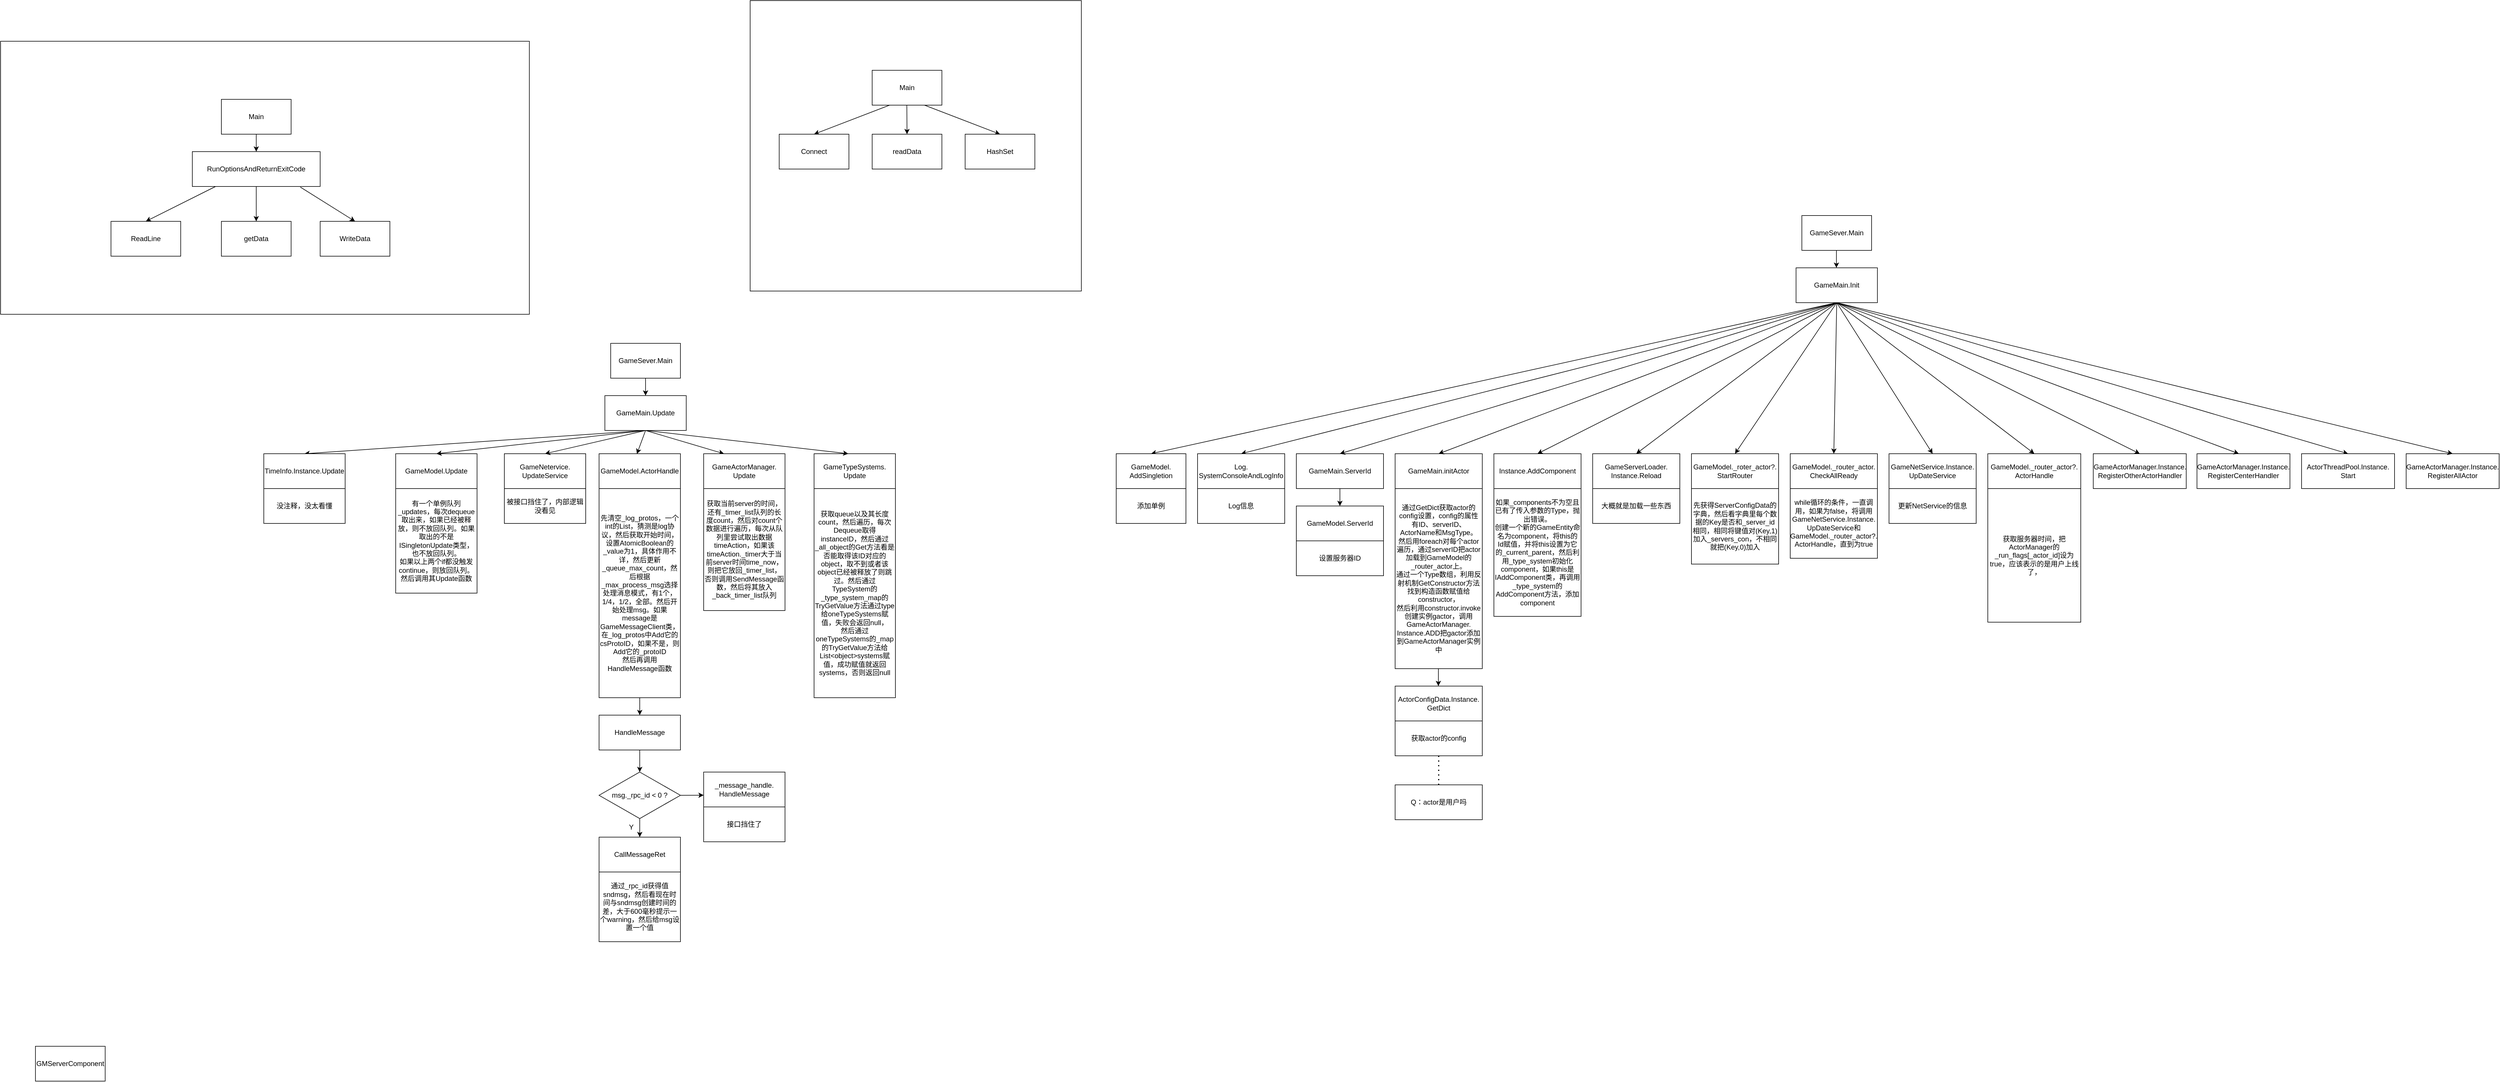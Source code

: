 <mxfile version="21.4.0" type="github">
  <diagram name="第 1 页" id="AkPrUvhRBGIo_sODVcCK">
    <mxGraphModel dx="2067" dy="1951" grid="1" gridSize="10" guides="1" tooltips="1" connect="1" arrows="1" fold="1" page="1" pageScale="1" pageWidth="827" pageHeight="1169" math="0" shadow="0">
      <root>
        <mxCell id="0" />
        <mxCell id="1" parent="0" />
        <mxCell id="agxNZYJJnrSQmRL50gCt-22" value="" style="rounded=0;whiteSpace=wrap;html=1;" parent="1" vertex="1">
          <mxGeometry x="1250" y="-90" width="570" height="500" as="geometry" />
        </mxCell>
        <mxCell id="agxNZYJJnrSQmRL50gCt-10" value="" style="rounded=0;whiteSpace=wrap;html=1;" parent="1" vertex="1">
          <mxGeometry x="-40" y="-20" width="910" height="470" as="geometry" />
        </mxCell>
        <mxCell id="agxNZYJJnrSQmRL50gCt-1" value="Main" style="rounded=0;whiteSpace=wrap;html=1;" parent="1" vertex="1">
          <mxGeometry x="340" y="80" width="120" height="60" as="geometry" />
        </mxCell>
        <mxCell id="agxNZYJJnrSQmRL50gCt-2" value="" style="endArrow=classic;html=1;rounded=0;exitX=0.5;exitY=1;exitDx=0;exitDy=0;" parent="1" source="agxNZYJJnrSQmRL50gCt-1" edge="1">
          <mxGeometry width="50" height="50" relative="1" as="geometry">
            <mxPoint x="390" y="320" as="sourcePoint" />
            <mxPoint x="400" y="170" as="targetPoint" />
          </mxGeometry>
        </mxCell>
        <mxCell id="agxNZYJJnrSQmRL50gCt-3" value="RunOptionsAndReturnExitCode" style="rounded=0;whiteSpace=wrap;html=1;" parent="1" vertex="1">
          <mxGeometry x="290" y="170" width="220" height="60" as="geometry" />
        </mxCell>
        <mxCell id="agxNZYJJnrSQmRL50gCt-4" value="" style="endArrow=classic;html=1;rounded=0;exitX=0.5;exitY=1;exitDx=0;exitDy=0;entryX=0.5;entryY=0;entryDx=0;entryDy=0;" parent="1" target="agxNZYJJnrSQmRL50gCt-5" edge="1">
          <mxGeometry width="50" height="50" relative="1" as="geometry">
            <mxPoint x="330" y="230" as="sourcePoint" />
            <mxPoint x="330" y="260" as="targetPoint" />
          </mxGeometry>
        </mxCell>
        <mxCell id="agxNZYJJnrSQmRL50gCt-5" value="ReadLine" style="rounded=0;whiteSpace=wrap;html=1;" parent="1" vertex="1">
          <mxGeometry x="150" y="290" width="120" height="60" as="geometry" />
        </mxCell>
        <mxCell id="agxNZYJJnrSQmRL50gCt-6" value="getData" style="rounded=0;whiteSpace=wrap;html=1;" parent="1" vertex="1">
          <mxGeometry x="340" y="290" width="120" height="60" as="geometry" />
        </mxCell>
        <mxCell id="agxNZYJJnrSQmRL50gCt-7" value="" style="endArrow=classic;html=1;rounded=0;exitX=0.5;exitY=1;exitDx=0;exitDy=0;entryX=0.5;entryY=0;entryDx=0;entryDy=0;" parent="1" source="agxNZYJJnrSQmRL50gCt-3" target="agxNZYJJnrSQmRL50gCt-6" edge="1">
          <mxGeometry width="50" height="50" relative="1" as="geometry">
            <mxPoint x="560" y="280" as="sourcePoint" />
            <mxPoint x="610" y="230" as="targetPoint" />
          </mxGeometry>
        </mxCell>
        <mxCell id="agxNZYJJnrSQmRL50gCt-8" value="WriteData" style="rounded=0;whiteSpace=wrap;html=1;" parent="1" vertex="1">
          <mxGeometry x="510" y="290" width="120" height="60" as="geometry" />
        </mxCell>
        <mxCell id="agxNZYJJnrSQmRL50gCt-9" value="" style="endArrow=classic;html=1;rounded=0;exitX=0.845;exitY=1.017;exitDx=0;exitDy=0;exitPerimeter=0;entryX=0.5;entryY=0;entryDx=0;entryDy=0;" parent="1" source="agxNZYJJnrSQmRL50gCt-3" target="agxNZYJJnrSQmRL50gCt-8" edge="1">
          <mxGeometry width="50" height="50" relative="1" as="geometry">
            <mxPoint x="650" y="220" as="sourcePoint" />
            <mxPoint x="700" y="170" as="targetPoint" />
          </mxGeometry>
        </mxCell>
        <mxCell id="agxNZYJJnrSQmRL50gCt-11" value="Main" style="rounded=0;whiteSpace=wrap;html=1;" parent="1" vertex="1">
          <mxGeometry x="1460" y="30" width="120" height="60" as="geometry" />
        </mxCell>
        <mxCell id="agxNZYJJnrSQmRL50gCt-12" value="" style="endArrow=classic;html=1;rounded=0;exitX=0.25;exitY=1;exitDx=0;exitDy=0;entryX=0.5;entryY=0;entryDx=0;entryDy=0;" parent="1" source="agxNZYJJnrSQmRL50gCt-11" target="agxNZYJJnrSQmRL50gCt-13" edge="1">
          <mxGeometry width="50" height="50" relative="1" as="geometry">
            <mxPoint x="1780" y="150" as="sourcePoint" />
            <mxPoint x="1520" y="120" as="targetPoint" />
          </mxGeometry>
        </mxCell>
        <mxCell id="agxNZYJJnrSQmRL50gCt-13" value="Connect" style="rounded=0;whiteSpace=wrap;html=1;" parent="1" vertex="1">
          <mxGeometry x="1300" y="140" width="120" height="60" as="geometry" />
        </mxCell>
        <mxCell id="agxNZYJJnrSQmRL50gCt-17" value="" style="endArrow=classic;html=1;rounded=0;exitX=0.5;exitY=1;exitDx=0;exitDy=0;entryX=0.5;entryY=0;entryDx=0;entryDy=0;" parent="1" target="agxNZYJJnrSQmRL50gCt-18" edge="1">
          <mxGeometry width="50" height="50" relative="1" as="geometry">
            <mxPoint x="1519.66" y="90" as="sourcePoint" />
            <mxPoint x="1519.66" y="120" as="targetPoint" />
          </mxGeometry>
        </mxCell>
        <mxCell id="agxNZYJJnrSQmRL50gCt-18" value="readData" style="rounded=0;whiteSpace=wrap;html=1;" parent="1" vertex="1">
          <mxGeometry x="1460" y="140" width="120" height="60" as="geometry" />
        </mxCell>
        <mxCell id="agxNZYJJnrSQmRL50gCt-20" value="" style="endArrow=classic;html=1;rounded=0;exitX=0.75;exitY=1;exitDx=0;exitDy=0;entryX=0.5;entryY=0;entryDx=0;entryDy=0;" parent="1" source="agxNZYJJnrSQmRL50gCt-11" target="agxNZYJJnrSQmRL50gCt-21" edge="1">
          <mxGeometry width="50" height="50" relative="1" as="geometry">
            <mxPoint x="1620" y="90" as="sourcePoint" />
            <mxPoint x="1620" y="120" as="targetPoint" />
          </mxGeometry>
        </mxCell>
        <mxCell id="agxNZYJJnrSQmRL50gCt-21" value="HashSet" style="rounded=0;whiteSpace=wrap;html=1;" parent="1" vertex="1">
          <mxGeometry x="1620" y="140" width="120" height="60" as="geometry" />
        </mxCell>
        <mxCell id="agxNZYJJnrSQmRL50gCt-23" value="GameSever.Main" style="rounded=0;whiteSpace=wrap;html=1;" parent="1" vertex="1">
          <mxGeometry x="1010" y="500" width="120" height="60" as="geometry" />
        </mxCell>
        <mxCell id="agxNZYJJnrSQmRL50gCt-24" value="" style="endArrow=classic;html=1;rounded=0;exitX=0.5;exitY=1;exitDx=0;exitDy=0;" parent="1" source="agxNZYJJnrSQmRL50gCt-23" edge="1">
          <mxGeometry width="50" height="50" relative="1" as="geometry">
            <mxPoint x="1180" y="670" as="sourcePoint" />
            <mxPoint x="1070" y="590" as="targetPoint" />
          </mxGeometry>
        </mxCell>
        <mxCell id="agxNZYJJnrSQmRL50gCt-25" value="GameMain.Update" style="rounded=0;whiteSpace=wrap;html=1;" parent="1" vertex="1">
          <mxGeometry x="1000" y="590" width="140" height="60" as="geometry" />
        </mxCell>
        <mxCell id="agxNZYJJnrSQmRL50gCt-26" value="" style="endArrow=classic;html=1;rounded=0;exitX=0.5;exitY=1;exitDx=0;exitDy=0;entryX=0.5;entryY=0;entryDx=0;entryDy=0;" parent="1" source="agxNZYJJnrSQmRL50gCt-25" target="agxNZYJJnrSQmRL50gCt-27" edge="1">
          <mxGeometry width="50" height="50" relative="1" as="geometry">
            <mxPoint x="1180" y="760" as="sourcePoint" />
            <mxPoint x="1070" y="680" as="targetPoint" />
          </mxGeometry>
        </mxCell>
        <mxCell id="agxNZYJJnrSQmRL50gCt-27" value="TimeInfo.Instance.Update" style="rounded=0;whiteSpace=wrap;html=1;" parent="1" vertex="1">
          <mxGeometry x="413" y="690" width="140" height="60" as="geometry" />
        </mxCell>
        <mxCell id="agxNZYJJnrSQmRL50gCt-31" value="没注释，没太看懂" style="rounded=0;whiteSpace=wrap;html=1;" parent="1" vertex="1">
          <mxGeometry x="413" y="750" width="140" height="60" as="geometry" />
        </mxCell>
        <mxCell id="agxNZYJJnrSQmRL50gCt-33" value="GameModel.Update" style="rounded=0;whiteSpace=wrap;html=1;" parent="1" vertex="1">
          <mxGeometry x="640" y="690" width="140" height="60" as="geometry" />
        </mxCell>
        <mxCell id="agxNZYJJnrSQmRL50gCt-34" value="" style="endArrow=classic;html=1;rounded=0;exitX=0.5;exitY=1;exitDx=0;exitDy=0;entryX=0.5;entryY=0;entryDx=0;entryDy=0;" parent="1" source="agxNZYJJnrSQmRL50gCt-25" target="agxNZYJJnrSQmRL50gCt-33" edge="1">
          <mxGeometry width="50" height="50" relative="1" as="geometry">
            <mxPoint x="1080" y="730" as="sourcePoint" />
            <mxPoint x="1130" y="680" as="targetPoint" />
          </mxGeometry>
        </mxCell>
        <mxCell id="agxNZYJJnrSQmRL50gCt-35" value="有一个单例队列_updates，每次dequeue取出来，如果已经被释放，则不放回队列。如果取出的不是ISingletonUpdate类型，也不放回队列。&lt;br&gt;如果以上两个if都没触发continue，则放回队列。然后调用其Update函数" style="rounded=0;whiteSpace=wrap;html=1;" parent="1" vertex="1">
          <mxGeometry x="640" y="750" width="140" height="180" as="geometry" />
        </mxCell>
        <mxCell id="agxNZYJJnrSQmRL50gCt-36" value="GameNetervice.&lt;br&gt;UpdateService" style="rounded=0;whiteSpace=wrap;html=1;" parent="1" vertex="1">
          <mxGeometry x="827" y="690" width="140" height="60" as="geometry" />
        </mxCell>
        <mxCell id="agxNZYJJnrSQmRL50gCt-37" value="" style="endArrow=classic;html=1;rounded=0;entryX=0.5;entryY=0;entryDx=0;entryDy=0;exitX=0.5;exitY=1;exitDx=0;exitDy=0;" parent="1" source="agxNZYJJnrSQmRL50gCt-25" target="agxNZYJJnrSQmRL50gCt-36" edge="1">
          <mxGeometry width="50" height="50" relative="1" as="geometry">
            <mxPoint x="1030" y="650" as="sourcePoint" />
            <mxPoint x="1260" y="620" as="targetPoint" />
          </mxGeometry>
        </mxCell>
        <mxCell id="agxNZYJJnrSQmRL50gCt-38" value="被接口挡住了，内部逻辑没看见" style="rounded=0;whiteSpace=wrap;html=1;" parent="1" vertex="1">
          <mxGeometry x="827" y="750" width="140" height="60" as="geometry" />
        </mxCell>
        <mxCell id="agxNZYJJnrSQmRL50gCt-39" value="" style="endArrow=classic;html=1;rounded=0;exitX=0.5;exitY=1;exitDx=0;exitDy=0;entryX=0.465;entryY=0.006;entryDx=0;entryDy=0;entryPerimeter=0;" parent="1" source="agxNZYJJnrSQmRL50gCt-25" target="agxNZYJJnrSQmRL50gCt-41" edge="1">
          <mxGeometry width="50" height="50" relative="1" as="geometry">
            <mxPoint x="1120" y="650" as="sourcePoint" />
            <mxPoint x="1330" y="690" as="targetPoint" />
          </mxGeometry>
        </mxCell>
        <mxCell id="agxNZYJJnrSQmRL50gCt-41" value="GameModel.ActorHandle" style="rounded=0;whiteSpace=wrap;html=1;" parent="1" vertex="1">
          <mxGeometry x="990" y="690" width="140" height="60" as="geometry" />
        </mxCell>
        <mxCell id="agxNZYJJnrSQmRL50gCt-43" value="先清空_log_protos，一个int的List，猜测是log协议，然后获取开始时间，设置AtomicBoolean的_value为1，具体作用不详，然后更新_queue_max_count，然后根据_max_process_msg选择处理消息模式，有1个，1/4，1/2，全部。然后开始处理msg。如果message是GameMessageClient类，在_log_protos中Add它的csProtoID，如果不是，则Add它的_protoID&lt;br&gt;然后再调用HandleMessage函数" style="rounded=0;whiteSpace=wrap;html=1;" parent="1" vertex="1">
          <mxGeometry x="990" y="750" width="140" height="360" as="geometry" />
        </mxCell>
        <mxCell id="agxNZYJJnrSQmRL50gCt-44" value="" style="endArrow=classic;html=1;rounded=0;entryX=0.5;entryY=0;entryDx=0;entryDy=0;exitX=0.5;exitY=1;exitDx=0;exitDy=0;" parent="1" source="agxNZYJJnrSQmRL50gCt-43" target="agxNZYJJnrSQmRL50gCt-45" edge="1">
          <mxGeometry width="50" height="50" relative="1" as="geometry">
            <mxPoint x="1050" y="1110" as="sourcePoint" />
            <mxPoint x="980" y="1066" as="targetPoint" />
          </mxGeometry>
        </mxCell>
        <mxCell id="agxNZYJJnrSQmRL50gCt-45" value="HandleMessage" style="rounded=0;whiteSpace=wrap;html=1;" parent="1" vertex="1">
          <mxGeometry x="990" y="1140" width="140" height="60" as="geometry" />
        </mxCell>
        <mxCell id="agxNZYJJnrSQmRL50gCt-46" value="" style="endArrow=classic;html=1;rounded=0;exitX=0.5;exitY=1;exitDx=0;exitDy=0;entryX=0.5;entryY=0;entryDx=0;entryDy=0;" parent="1" source="agxNZYJJnrSQmRL50gCt-45" target="agxNZYJJnrSQmRL50gCt-49" edge="1">
          <mxGeometry width="50" height="50" relative="1" as="geometry">
            <mxPoint x="1010" y="1310" as="sourcePoint" />
            <mxPoint x="1000" y="1240" as="targetPoint" />
          </mxGeometry>
        </mxCell>
        <mxCell id="agxNZYJJnrSQmRL50gCt-49" value="msg._rpc_id &amp;lt; 0 ?" style="rhombus;whiteSpace=wrap;html=1;" parent="1" vertex="1">
          <mxGeometry x="990" y="1238" width="140" height="80" as="geometry" />
        </mxCell>
        <mxCell id="agxNZYJJnrSQmRL50gCt-50" value="" style="endArrow=classic;html=1;rounded=0;exitX=0.5;exitY=1;exitDx=0;exitDy=0;entryX=0.5;entryY=0;entryDx=0;entryDy=0;" parent="1" source="agxNZYJJnrSQmRL50gCt-49" target="agxNZYJJnrSQmRL50gCt-52" edge="1">
          <mxGeometry width="50" height="50" relative="1" as="geometry">
            <mxPoint x="990" y="1390" as="sourcePoint" />
            <mxPoint x="990" y="1360" as="targetPoint" />
          </mxGeometry>
        </mxCell>
        <mxCell id="agxNZYJJnrSQmRL50gCt-51" value="Y" style="text;html=1;align=center;verticalAlign=middle;resizable=0;points=[];autosize=1;strokeColor=none;fillColor=none;" parent="1" vertex="1">
          <mxGeometry x="1030" y="1318" width="30" height="30" as="geometry" />
        </mxCell>
        <mxCell id="agxNZYJJnrSQmRL50gCt-52" value="CallMessageRet" style="rounded=0;whiteSpace=wrap;html=1;" parent="1" vertex="1">
          <mxGeometry x="990" y="1350" width="140" height="60" as="geometry" />
        </mxCell>
        <mxCell id="agxNZYJJnrSQmRL50gCt-53" value="" style="endArrow=classic;html=1;rounded=0;" parent="1" edge="1">
          <mxGeometry width="50" height="50" relative="1" as="geometry">
            <mxPoint x="1130" y="1278" as="sourcePoint" />
            <mxPoint x="1170" y="1277.8" as="targetPoint" />
          </mxGeometry>
        </mxCell>
        <mxCell id="agxNZYJJnrSQmRL50gCt-54" value="_message_handle.&lt;br&gt;HandleMessage" style="rounded=0;whiteSpace=wrap;html=1;" parent="1" vertex="1">
          <mxGeometry x="1170" y="1238" width="140" height="60" as="geometry" />
        </mxCell>
        <mxCell id="agxNZYJJnrSQmRL50gCt-55" value="接口挡住了" style="rounded=0;whiteSpace=wrap;html=1;" parent="1" vertex="1">
          <mxGeometry x="1170" y="1298" width="140" height="60" as="geometry" />
        </mxCell>
        <mxCell id="agxNZYJJnrSQmRL50gCt-56" value="通过_rpc_id获得值sndmsg，然后看现在时间与sndmsg创建时间的差，大于600毫秒提示一个warning，然后给msg设置一个值" style="rounded=0;whiteSpace=wrap;html=1;" parent="1" vertex="1">
          <mxGeometry x="990" y="1410" width="140" height="120" as="geometry" />
        </mxCell>
        <mxCell id="agxNZYJJnrSQmRL50gCt-70" value="" style="endArrow=classic;html=1;rounded=0;entryX=0.25;entryY=0;entryDx=0;entryDy=0;" parent="1" target="agxNZYJJnrSQmRL50gCt-71" edge="1">
          <mxGeometry width="50" height="50" relative="1" as="geometry">
            <mxPoint x="1070" y="650" as="sourcePoint" />
            <mxPoint x="1200" y="680" as="targetPoint" />
          </mxGeometry>
        </mxCell>
        <mxCell id="agxNZYJJnrSQmRL50gCt-71" value="GameActorManager.&lt;br&gt;Update" style="rounded=0;whiteSpace=wrap;html=1;" parent="1" vertex="1">
          <mxGeometry x="1170" y="690" width="140" height="60" as="geometry" />
        </mxCell>
        <mxCell id="agxNZYJJnrSQmRL50gCt-72" value="获取当前server的时间，还有_timer_list队列的长度count，然后对count个数据进行遍历，每次从队列里尝试取出数据timeAction，如果该timeAction._timer大于当前server时间time_now，则把它放回_timer_list，否则调用SendMessage函数，然后将其放入_back_timer_list队列" style="rounded=0;whiteSpace=wrap;html=1;" parent="1" vertex="1">
          <mxGeometry x="1170" y="750" width="140" height="210" as="geometry" />
        </mxCell>
        <mxCell id="EGltKX2aPdwIZXadGuva-1" value="GameTypeSystems.&lt;br&gt;Update" style="rounded=0;whiteSpace=wrap;html=1;" parent="1" vertex="1">
          <mxGeometry x="1360" y="690" width="140" height="60" as="geometry" />
        </mxCell>
        <mxCell id="EGltKX2aPdwIZXadGuva-2" value="" style="endArrow=classic;html=1;rounded=0;entryX=0.421;entryY=0;entryDx=0;entryDy=0;exitX=0.5;exitY=1;exitDx=0;exitDy=0;entryPerimeter=0;" parent="1" source="agxNZYJJnrSQmRL50gCt-25" target="EGltKX2aPdwIZXadGuva-1" edge="1">
          <mxGeometry width="50" height="50" relative="1" as="geometry">
            <mxPoint x="1140" y="630" as="sourcePoint" />
            <mxPoint x="1275" y="670" as="targetPoint" />
          </mxGeometry>
        </mxCell>
        <mxCell id="EGltKX2aPdwIZXadGuva-3" value="获取queue以及其长度count，然后遍历，每次Dequeue取得instanceID，然后通过_all_object的Get方法看是否能取得该ID对应的object，取不到或者该object已经被释放了则跳过。然后通过TypeSystem的_type_system_map的TryGetValue方法通过type给oneTypeSystems赋值，失败会返回null，&lt;br&gt;然后通过oneTypeSystems的_map的TryGetValue方法给List&amp;lt;object&amp;gt;systems赋值，成功赋值就返回systems，否则返回null" style="rounded=0;whiteSpace=wrap;html=1;" parent="1" vertex="1">
          <mxGeometry x="1360" y="750" width="140" height="360" as="geometry" />
        </mxCell>
        <mxCell id="EGltKX2aPdwIZXadGuva-4" value="GMServerComponent" style="rounded=0;whiteSpace=wrap;html=1;" parent="1" vertex="1">
          <mxGeometry x="20" y="1710" width="120" height="60" as="geometry" />
        </mxCell>
        <mxCell id="MWC4nCh9BzGZ-LohU2af-1" value="GameSever.Main" style="rounded=0;whiteSpace=wrap;html=1;" vertex="1" parent="1">
          <mxGeometry x="3060" y="280" width="120" height="60" as="geometry" />
        </mxCell>
        <mxCell id="MWC4nCh9BzGZ-LohU2af-2" value="" style="endArrow=classic;html=1;rounded=0;exitX=0.5;exitY=1;exitDx=0;exitDy=0;" edge="1" parent="1">
          <mxGeometry width="50" height="50" relative="1" as="geometry">
            <mxPoint x="3119.47" y="340" as="sourcePoint" />
            <mxPoint x="3119.47" y="370" as="targetPoint" />
          </mxGeometry>
        </mxCell>
        <mxCell id="MWC4nCh9BzGZ-LohU2af-3" value="GameMain.Init" style="rounded=0;whiteSpace=wrap;html=1;" vertex="1" parent="1">
          <mxGeometry x="3050" y="370" width="140" height="60" as="geometry" />
        </mxCell>
        <mxCell id="MWC4nCh9BzGZ-LohU2af-4" value="" style="endArrow=classic;html=1;rounded=0;exitX=0.5;exitY=1;exitDx=0;exitDy=0;entryX=0.5;entryY=0;entryDx=0;entryDy=0;" edge="1" parent="1" source="MWC4nCh9BzGZ-LohU2af-3" target="MWC4nCh9BzGZ-LohU2af-5">
          <mxGeometry width="50" height="50" relative="1" as="geometry">
            <mxPoint x="1740" y="790" as="sourcePoint" />
            <mxPoint x="1600" y="680" as="targetPoint" />
          </mxGeometry>
        </mxCell>
        <mxCell id="MWC4nCh9BzGZ-LohU2af-5" value="GameModel.&lt;br&gt;AddSingletion" style="rounded=0;whiteSpace=wrap;html=1;" vertex="1" parent="1">
          <mxGeometry x="1880" y="690" width="120" height="60" as="geometry" />
        </mxCell>
        <mxCell id="MWC4nCh9BzGZ-LohU2af-6" value="" style="endArrow=classic;html=1;rounded=0;exitX=0.5;exitY=1;exitDx=0;exitDy=0;entryX=0.5;entryY=0;entryDx=0;entryDy=0;" edge="1" parent="1" source="MWC4nCh9BzGZ-LohU2af-3" target="MWC4nCh9BzGZ-LohU2af-7">
          <mxGeometry width="50" height="50" relative="1" as="geometry">
            <mxPoint x="1860" y="730" as="sourcePoint" />
            <mxPoint x="1720" y="680" as="targetPoint" />
          </mxGeometry>
        </mxCell>
        <mxCell id="MWC4nCh9BzGZ-LohU2af-7" value="Log.&lt;br&gt;SystemConsoleAndLogInfo" style="rounded=0;whiteSpace=wrap;html=1;" vertex="1" parent="1">
          <mxGeometry x="2020" y="690" width="150" height="60" as="geometry" />
        </mxCell>
        <mxCell id="MWC4nCh9BzGZ-LohU2af-10" value="GameMain.ServerId" style="rounded=0;whiteSpace=wrap;html=1;" vertex="1" parent="1">
          <mxGeometry x="2190" y="690" width="150" height="60" as="geometry" />
        </mxCell>
        <mxCell id="MWC4nCh9BzGZ-LohU2af-11" value="" style="endArrow=classic;html=1;rounded=0;entryX=0.5;entryY=0;entryDx=0;entryDy=0;exitX=0.5;exitY=1;exitDx=0;exitDy=0;" edge="1" parent="1" source="MWC4nCh9BzGZ-LohU2af-3" target="MWC4nCh9BzGZ-LohU2af-10">
          <mxGeometry width="50" height="50" relative="1" as="geometry">
            <mxPoint x="2100" y="600" as="sourcePoint" />
            <mxPoint x="1880" y="760" as="targetPoint" />
          </mxGeometry>
        </mxCell>
        <mxCell id="MWC4nCh9BzGZ-LohU2af-16" value="" style="endArrow=classic;html=1;rounded=0;exitX=0.5;exitY=1;exitDx=0;exitDy=0;entryX=0.5;entryY=0;entryDx=0;entryDy=0;" edge="1" parent="1" source="MWC4nCh9BzGZ-LohU2af-10" target="MWC4nCh9BzGZ-LohU2af-17">
          <mxGeometry width="50" height="50" relative="1" as="geometry">
            <mxPoint x="1920" y="820" as="sourcePoint" />
            <mxPoint x="1915" y="780" as="targetPoint" />
          </mxGeometry>
        </mxCell>
        <mxCell id="MWC4nCh9BzGZ-LohU2af-17" value="GameModel.ServerId" style="rounded=0;whiteSpace=wrap;html=1;" vertex="1" parent="1">
          <mxGeometry x="2190" y="780" width="150" height="60" as="geometry" />
        </mxCell>
        <mxCell id="MWC4nCh9BzGZ-LohU2af-18" value="设置服务器ID" style="rounded=0;whiteSpace=wrap;html=1;" vertex="1" parent="1">
          <mxGeometry x="2190" y="840" width="150" height="60" as="geometry" />
        </mxCell>
        <mxCell id="MWC4nCh9BzGZ-LohU2af-19" value="添加单例" style="rounded=0;whiteSpace=wrap;html=1;" vertex="1" parent="1">
          <mxGeometry x="1880" y="750" width="120" height="60" as="geometry" />
        </mxCell>
        <mxCell id="MWC4nCh9BzGZ-LohU2af-20" value="GameMain.initActor" style="rounded=0;whiteSpace=wrap;html=1;" vertex="1" parent="1">
          <mxGeometry x="2360" y="690" width="150" height="60" as="geometry" />
        </mxCell>
        <mxCell id="MWC4nCh9BzGZ-LohU2af-21" value="" style="endArrow=classic;html=1;rounded=0;entryX=0.5;entryY=0;entryDx=0;entryDy=0;exitX=0.5;exitY=1;exitDx=0;exitDy=0;" edge="1" parent="1" source="MWC4nCh9BzGZ-LohU2af-3" target="MWC4nCh9BzGZ-LohU2af-20">
          <mxGeometry width="50" height="50" relative="1" as="geometry">
            <mxPoint x="1920" y="640" as="sourcePoint" />
            <mxPoint x="2325" y="670" as="targetPoint" />
          </mxGeometry>
        </mxCell>
        <mxCell id="MWC4nCh9BzGZ-LohU2af-24" value="" style="endArrow=classic;html=1;rounded=0;entryX=0.5;entryY=0;entryDx=0;entryDy=0;exitX=0.5;exitY=1;exitDx=0;exitDy=0;" edge="1" parent="1" source="MWC4nCh9BzGZ-LohU2af-3" target="MWC4nCh9BzGZ-LohU2af-25">
          <mxGeometry width="50" height="50" relative="1" as="geometry">
            <mxPoint x="2100" y="600" as="sourcePoint" />
            <mxPoint x="2580" y="680" as="targetPoint" />
          </mxGeometry>
        </mxCell>
        <mxCell id="MWC4nCh9BzGZ-LohU2af-25" value="Instance.AddComponent" style="rounded=0;whiteSpace=wrap;html=1;" vertex="1" parent="1">
          <mxGeometry x="2530" y="690" width="150" height="60" as="geometry" />
        </mxCell>
        <mxCell id="MWC4nCh9BzGZ-LohU2af-26" value="" style="endArrow=classic;html=1;rounded=0;exitX=0.5;exitY=1;exitDx=0;exitDy=0;entryX=0.5;entryY=0;entryDx=0;entryDy=0;" edge="1" parent="1" source="MWC4nCh9BzGZ-LohU2af-3" target="MWC4nCh9BzGZ-LohU2af-27">
          <mxGeometry width="50" height="50" relative="1" as="geometry">
            <mxPoint x="2210" y="590" as="sourcePoint" />
            <mxPoint x="2750" y="690" as="targetPoint" />
          </mxGeometry>
        </mxCell>
        <mxCell id="MWC4nCh9BzGZ-LohU2af-27" value="GameServerLoader.&lt;br&gt;Instance.Reload" style="rounded=0;whiteSpace=wrap;html=1;" vertex="1" parent="1">
          <mxGeometry x="2700" y="690" width="150" height="60" as="geometry" />
        </mxCell>
        <mxCell id="MWC4nCh9BzGZ-LohU2af-28" value="" style="endArrow=classic;html=1;rounded=0;exitX=0.5;exitY=1;exitDx=0;exitDy=0;entryX=0.5;entryY=0;entryDx=0;entryDy=0;" edge="1" parent="1" source="MWC4nCh9BzGZ-LohU2af-3" target="MWC4nCh9BzGZ-LohU2af-29">
          <mxGeometry width="50" height="50" relative="1" as="geometry">
            <mxPoint x="2230" y="600" as="sourcePoint" />
            <mxPoint x="2920" y="680" as="targetPoint" />
          </mxGeometry>
        </mxCell>
        <mxCell id="MWC4nCh9BzGZ-LohU2af-29" value="GameModel._roter_actor?.&lt;br&gt;StartRouter" style="rounded=0;whiteSpace=wrap;html=1;" vertex="1" parent="1">
          <mxGeometry x="2870" y="690" width="150" height="60" as="geometry" />
        </mxCell>
        <mxCell id="MWC4nCh9BzGZ-LohU2af-30" value="" style="endArrow=classic;html=1;rounded=0;exitX=0.5;exitY=1;exitDx=0;exitDy=0;entryX=0.5;entryY=0;entryDx=0;entryDy=0;" edge="1" parent="1" source="MWC4nCh9BzGZ-LohU2af-3" target="MWC4nCh9BzGZ-LohU2af-31">
          <mxGeometry width="50" height="50" relative="1" as="geometry">
            <mxPoint x="2470" y="600" as="sourcePoint" />
            <mxPoint x="3090" y="680" as="targetPoint" />
          </mxGeometry>
        </mxCell>
        <mxCell id="MWC4nCh9BzGZ-LohU2af-31" value="GameModel._router_actor.&lt;br&gt;CheckAllReady" style="rounded=0;whiteSpace=wrap;html=1;" vertex="1" parent="1">
          <mxGeometry x="3040" y="690" width="150" height="60" as="geometry" />
        </mxCell>
        <mxCell id="MWC4nCh9BzGZ-LohU2af-34" value="while循环的条件，一直调用，如果为false，将调用GameNetService.Instance.&lt;br&gt;UpDateService和GameModel._router_actor?.&lt;br&gt;ActorHandle，直到为true" style="rounded=0;whiteSpace=wrap;html=1;" vertex="1" parent="1">
          <mxGeometry x="3040" y="750" width="150" height="120" as="geometry" />
        </mxCell>
        <mxCell id="MWC4nCh9BzGZ-LohU2af-35" value="" style="endArrow=classic;html=1;rounded=0;exitX=0.5;exitY=1;exitDx=0;exitDy=0;entryX=0.5;entryY=0;entryDx=0;entryDy=0;" edge="1" parent="1" source="MWC4nCh9BzGZ-LohU2af-3" target="MWC4nCh9BzGZ-LohU2af-36">
          <mxGeometry width="50" height="50" relative="1" as="geometry">
            <mxPoint x="2690" y="650" as="sourcePoint" />
            <mxPoint x="3260" y="680" as="targetPoint" />
          </mxGeometry>
        </mxCell>
        <mxCell id="MWC4nCh9BzGZ-LohU2af-36" value="GameNetService.Instance.&lt;br style=&quot;border-color: var(--border-color);&quot;&gt;UpDateService" style="rounded=0;whiteSpace=wrap;html=1;" vertex="1" parent="1">
          <mxGeometry x="3210" y="690" width="150" height="60" as="geometry" />
        </mxCell>
        <mxCell id="MWC4nCh9BzGZ-LohU2af-38" value="GameModel._router_actor?.&lt;br style=&quot;border-color: var(--border-color);&quot;&gt;&lt;span style=&quot;border-color: var(--border-color);&quot;&gt;ActorHandle&lt;/span&gt;" style="rounded=0;whiteSpace=wrap;html=1;" vertex="1" parent="1">
          <mxGeometry x="3380" y="690" width="160" height="60" as="geometry" />
        </mxCell>
        <mxCell id="MWC4nCh9BzGZ-LohU2af-39" value="" style="endArrow=classic;html=1;rounded=0;exitX=0.5;exitY=1;exitDx=0;exitDy=0;entryX=0.5;entryY=0;entryDx=0;entryDy=0;" edge="1" parent="1" source="MWC4nCh9BzGZ-LohU2af-3" target="MWC4nCh9BzGZ-LohU2af-38">
          <mxGeometry width="50" height="50" relative="1" as="geometry">
            <mxPoint x="2805" y="540" as="sourcePoint" />
            <mxPoint x="3380" y="660" as="targetPoint" />
          </mxGeometry>
        </mxCell>
        <mxCell id="MWC4nCh9BzGZ-LohU2af-40" value="GameActorManager.Instance.&lt;br&gt;RegisterOtherActorHandler" style="rounded=0;whiteSpace=wrap;html=1;" vertex="1" parent="1">
          <mxGeometry x="3561.5" y="690" width="160" height="60" as="geometry" />
        </mxCell>
        <mxCell id="MWC4nCh9BzGZ-LohU2af-41" value="GameActorManager.Instance.&lt;br style=&quot;border-color: var(--border-color);&quot;&gt;RegisterCenterHandler" style="rounded=0;whiteSpace=wrap;html=1;" vertex="1" parent="1">
          <mxGeometry x="3740" y="690" width="160" height="60" as="geometry" />
        </mxCell>
        <mxCell id="MWC4nCh9BzGZ-LohU2af-42" value="" style="endArrow=classic;html=1;rounded=0;exitX=0.5;exitY=1;exitDx=0;exitDy=0;entryX=0.5;entryY=0;entryDx=0;entryDy=0;" edge="1" parent="1" source="MWC4nCh9BzGZ-LohU2af-3" target="MWC4nCh9BzGZ-LohU2af-40">
          <mxGeometry width="50" height="50" relative="1" as="geometry">
            <mxPoint x="2880" y="570" as="sourcePoint" />
            <mxPoint x="3630" y="690" as="targetPoint" />
          </mxGeometry>
        </mxCell>
        <mxCell id="MWC4nCh9BzGZ-LohU2af-43" value="" style="endArrow=classic;html=1;rounded=0;exitX=0.5;exitY=1;exitDx=0;exitDy=0;" edge="1" parent="1" source="MWC4nCh9BzGZ-LohU2af-3">
          <mxGeometry width="50" height="50" relative="1" as="geometry">
            <mxPoint x="2880" y="570" as="sourcePoint" />
            <mxPoint x="3812" y="690" as="targetPoint" />
          </mxGeometry>
        </mxCell>
        <mxCell id="MWC4nCh9BzGZ-LohU2af-44" value="" style="endArrow=classic;html=1;rounded=0;exitX=0.5;exitY=1;exitDx=0;exitDy=0;entryX=0.5;entryY=0;entryDx=0;entryDy=0;" edge="1" parent="1" source="MWC4nCh9BzGZ-LohU2af-3" target="MWC4nCh9BzGZ-LohU2af-45">
          <mxGeometry width="50" height="50" relative="1" as="geometry">
            <mxPoint x="3490" y="555" as="sourcePoint" />
            <mxPoint x="3973.158" y="680" as="targetPoint" />
          </mxGeometry>
        </mxCell>
        <mxCell id="MWC4nCh9BzGZ-LohU2af-45" value="ActorThreadPool.Instance.&lt;br&gt;Start" style="rounded=0;whiteSpace=wrap;html=1;" vertex="1" parent="1">
          <mxGeometry x="3920" y="690" width="160" height="60" as="geometry" />
        </mxCell>
        <mxCell id="MWC4nCh9BzGZ-LohU2af-46" value="GameActorManager.Instance.&lt;br&gt;RegisterAllActor" style="rounded=0;whiteSpace=wrap;html=1;" vertex="1" parent="1">
          <mxGeometry x="4100" y="690" width="160" height="60" as="geometry" />
        </mxCell>
        <mxCell id="MWC4nCh9BzGZ-LohU2af-47" value="" style="endArrow=classic;html=1;rounded=0;exitX=0.5;exitY=1;exitDx=0;exitDy=0;entryX=0.5;entryY=0;entryDx=0;entryDy=0;" edge="1" parent="1" source="MWC4nCh9BzGZ-LohU2af-3" target="MWC4nCh9BzGZ-LohU2af-46">
          <mxGeometry width="50" height="50" relative="1" as="geometry">
            <mxPoint x="3020" y="390" as="sourcePoint" />
            <mxPoint x="4090" y="660" as="targetPoint" />
          </mxGeometry>
        </mxCell>
        <mxCell id="MWC4nCh9BzGZ-LohU2af-48" value="Log信息" style="rounded=0;whiteSpace=wrap;html=1;" vertex="1" parent="1">
          <mxGeometry x="2020" y="750" width="150" height="60" as="geometry" />
        </mxCell>
        <mxCell id="MWC4nCh9BzGZ-LohU2af-50" value="ActorConfigData.Instance.&lt;br&gt;GetDict" style="rounded=0;whiteSpace=wrap;html=1;" vertex="1" parent="1">
          <mxGeometry x="2360" y="1090" width="150" height="60" as="geometry" />
        </mxCell>
        <mxCell id="MWC4nCh9BzGZ-LohU2af-51" value="获取actor的config" style="rounded=0;whiteSpace=wrap;html=1;" vertex="1" parent="1">
          <mxGeometry x="2360" y="1150" width="150" height="60" as="geometry" />
        </mxCell>
        <mxCell id="MWC4nCh9BzGZ-LohU2af-52" value="通过GetDict获取actor的config设置，config的属性有ID、serverID、ActorName和MsgType。&lt;br&gt;然后用foreach对每个actor遍历，通过serverID把actor加载到GameModel的_router_actor上。&lt;br&gt;通过一个Type数组，利用反射机制GetConstructor方法找到构造函数赋值给constructor，&lt;br&gt;然后利用constructor.invoke创建实例gactor，调用GameActorManager.&lt;br&gt;Instance.ADD把gactor添加到GameActorManager实例中" style="rounded=0;whiteSpace=wrap;html=1;" vertex="1" parent="1">
          <mxGeometry x="2360" y="750" width="150" height="310" as="geometry" />
        </mxCell>
        <mxCell id="MWC4nCh9BzGZ-LohU2af-53" value="" style="endArrow=classic;html=1;rounded=0;exitX=0.5;exitY=1;exitDx=0;exitDy=0;entryX=0.5;entryY=0;entryDx=0;entryDy=0;" edge="1" parent="1">
          <mxGeometry width="50" height="50" relative="1" as="geometry">
            <mxPoint x="2434.47" y="1060" as="sourcePoint" />
            <mxPoint x="2434.47" y="1090" as="targetPoint" />
          </mxGeometry>
        </mxCell>
        <mxCell id="MWC4nCh9BzGZ-LohU2af-54" value="" style="endArrow=none;dashed=1;html=1;dashPattern=1 3;strokeWidth=2;rounded=0;entryX=0.5;entryY=1;entryDx=0;entryDy=0;" edge="1" parent="1" target="MWC4nCh9BzGZ-LohU2af-51">
          <mxGeometry width="50" height="50" relative="1" as="geometry">
            <mxPoint x="2435" y="1260" as="sourcePoint" />
            <mxPoint x="2430" y="1220" as="targetPoint" />
          </mxGeometry>
        </mxCell>
        <mxCell id="MWC4nCh9BzGZ-LohU2af-55" value="Q：actor是用户吗&lt;br&gt;" style="rounded=0;whiteSpace=wrap;html=1;" vertex="1" parent="1">
          <mxGeometry x="2360" y="1260" width="150" height="60" as="geometry" />
        </mxCell>
        <mxCell id="MWC4nCh9BzGZ-LohU2af-56" value="如果_components不为空且已有了传入参数的Type，抛出错误。&lt;br&gt;创建一个新的GameEntity命名为component，将this的Id赋值，并将this设置为它的_current_parent，然后利用_type_system初始化component，如果this是IAddComponent类，再调用_type_system的AddComponent方法，添加component" style="rounded=0;whiteSpace=wrap;html=1;" vertex="1" parent="1">
          <mxGeometry x="2530" y="750" width="150" height="220" as="geometry" />
        </mxCell>
        <mxCell id="MWC4nCh9BzGZ-LohU2af-57" value="大概就是加载一些东西" style="rounded=0;whiteSpace=wrap;html=1;" vertex="1" parent="1">
          <mxGeometry x="2700" y="750" width="150" height="60" as="geometry" />
        </mxCell>
        <mxCell id="MWC4nCh9BzGZ-LohU2af-58" value="先获得ServerConfigData的字典，然后看字典里每个数据的Key是否和_server_id相同，相同将键值对(Key,1)加入_servers_con，不相同就把(Key,0)加入" style="rounded=0;whiteSpace=wrap;html=1;" vertex="1" parent="1">
          <mxGeometry x="2870" y="750" width="150" height="130" as="geometry" />
        </mxCell>
        <mxCell id="MWC4nCh9BzGZ-LohU2af-59" value="更新NetService的信息" style="rounded=0;whiteSpace=wrap;html=1;" vertex="1" parent="1">
          <mxGeometry x="3210" y="750" width="150" height="60" as="geometry" />
        </mxCell>
        <mxCell id="MWC4nCh9BzGZ-LohU2af-60" value="获取服务器时间，把ActorManager的_run_flags[_actor_id]设为true，应该表示的是用户上线了，" style="rounded=0;whiteSpace=wrap;html=1;" vertex="1" parent="1">
          <mxGeometry x="3380" y="750" width="160" height="230" as="geometry" />
        </mxCell>
      </root>
    </mxGraphModel>
  </diagram>
</mxfile>
